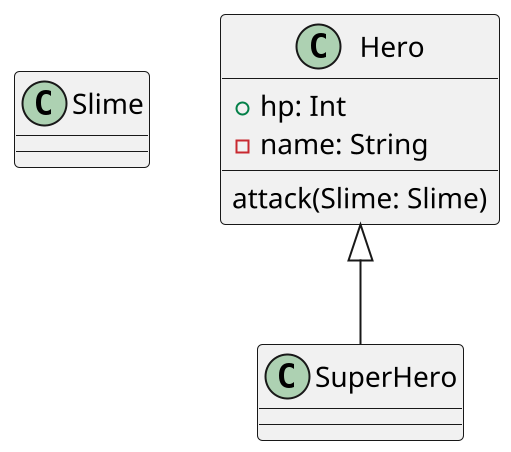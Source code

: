 @startuml
'https://plantuml.com/class-diagram
scale 2
class Slime
class Hero {
    + hp: Int
    - name: String

    attack(Slime: Slime)
}

class SuperHero extends Hero

@enduml